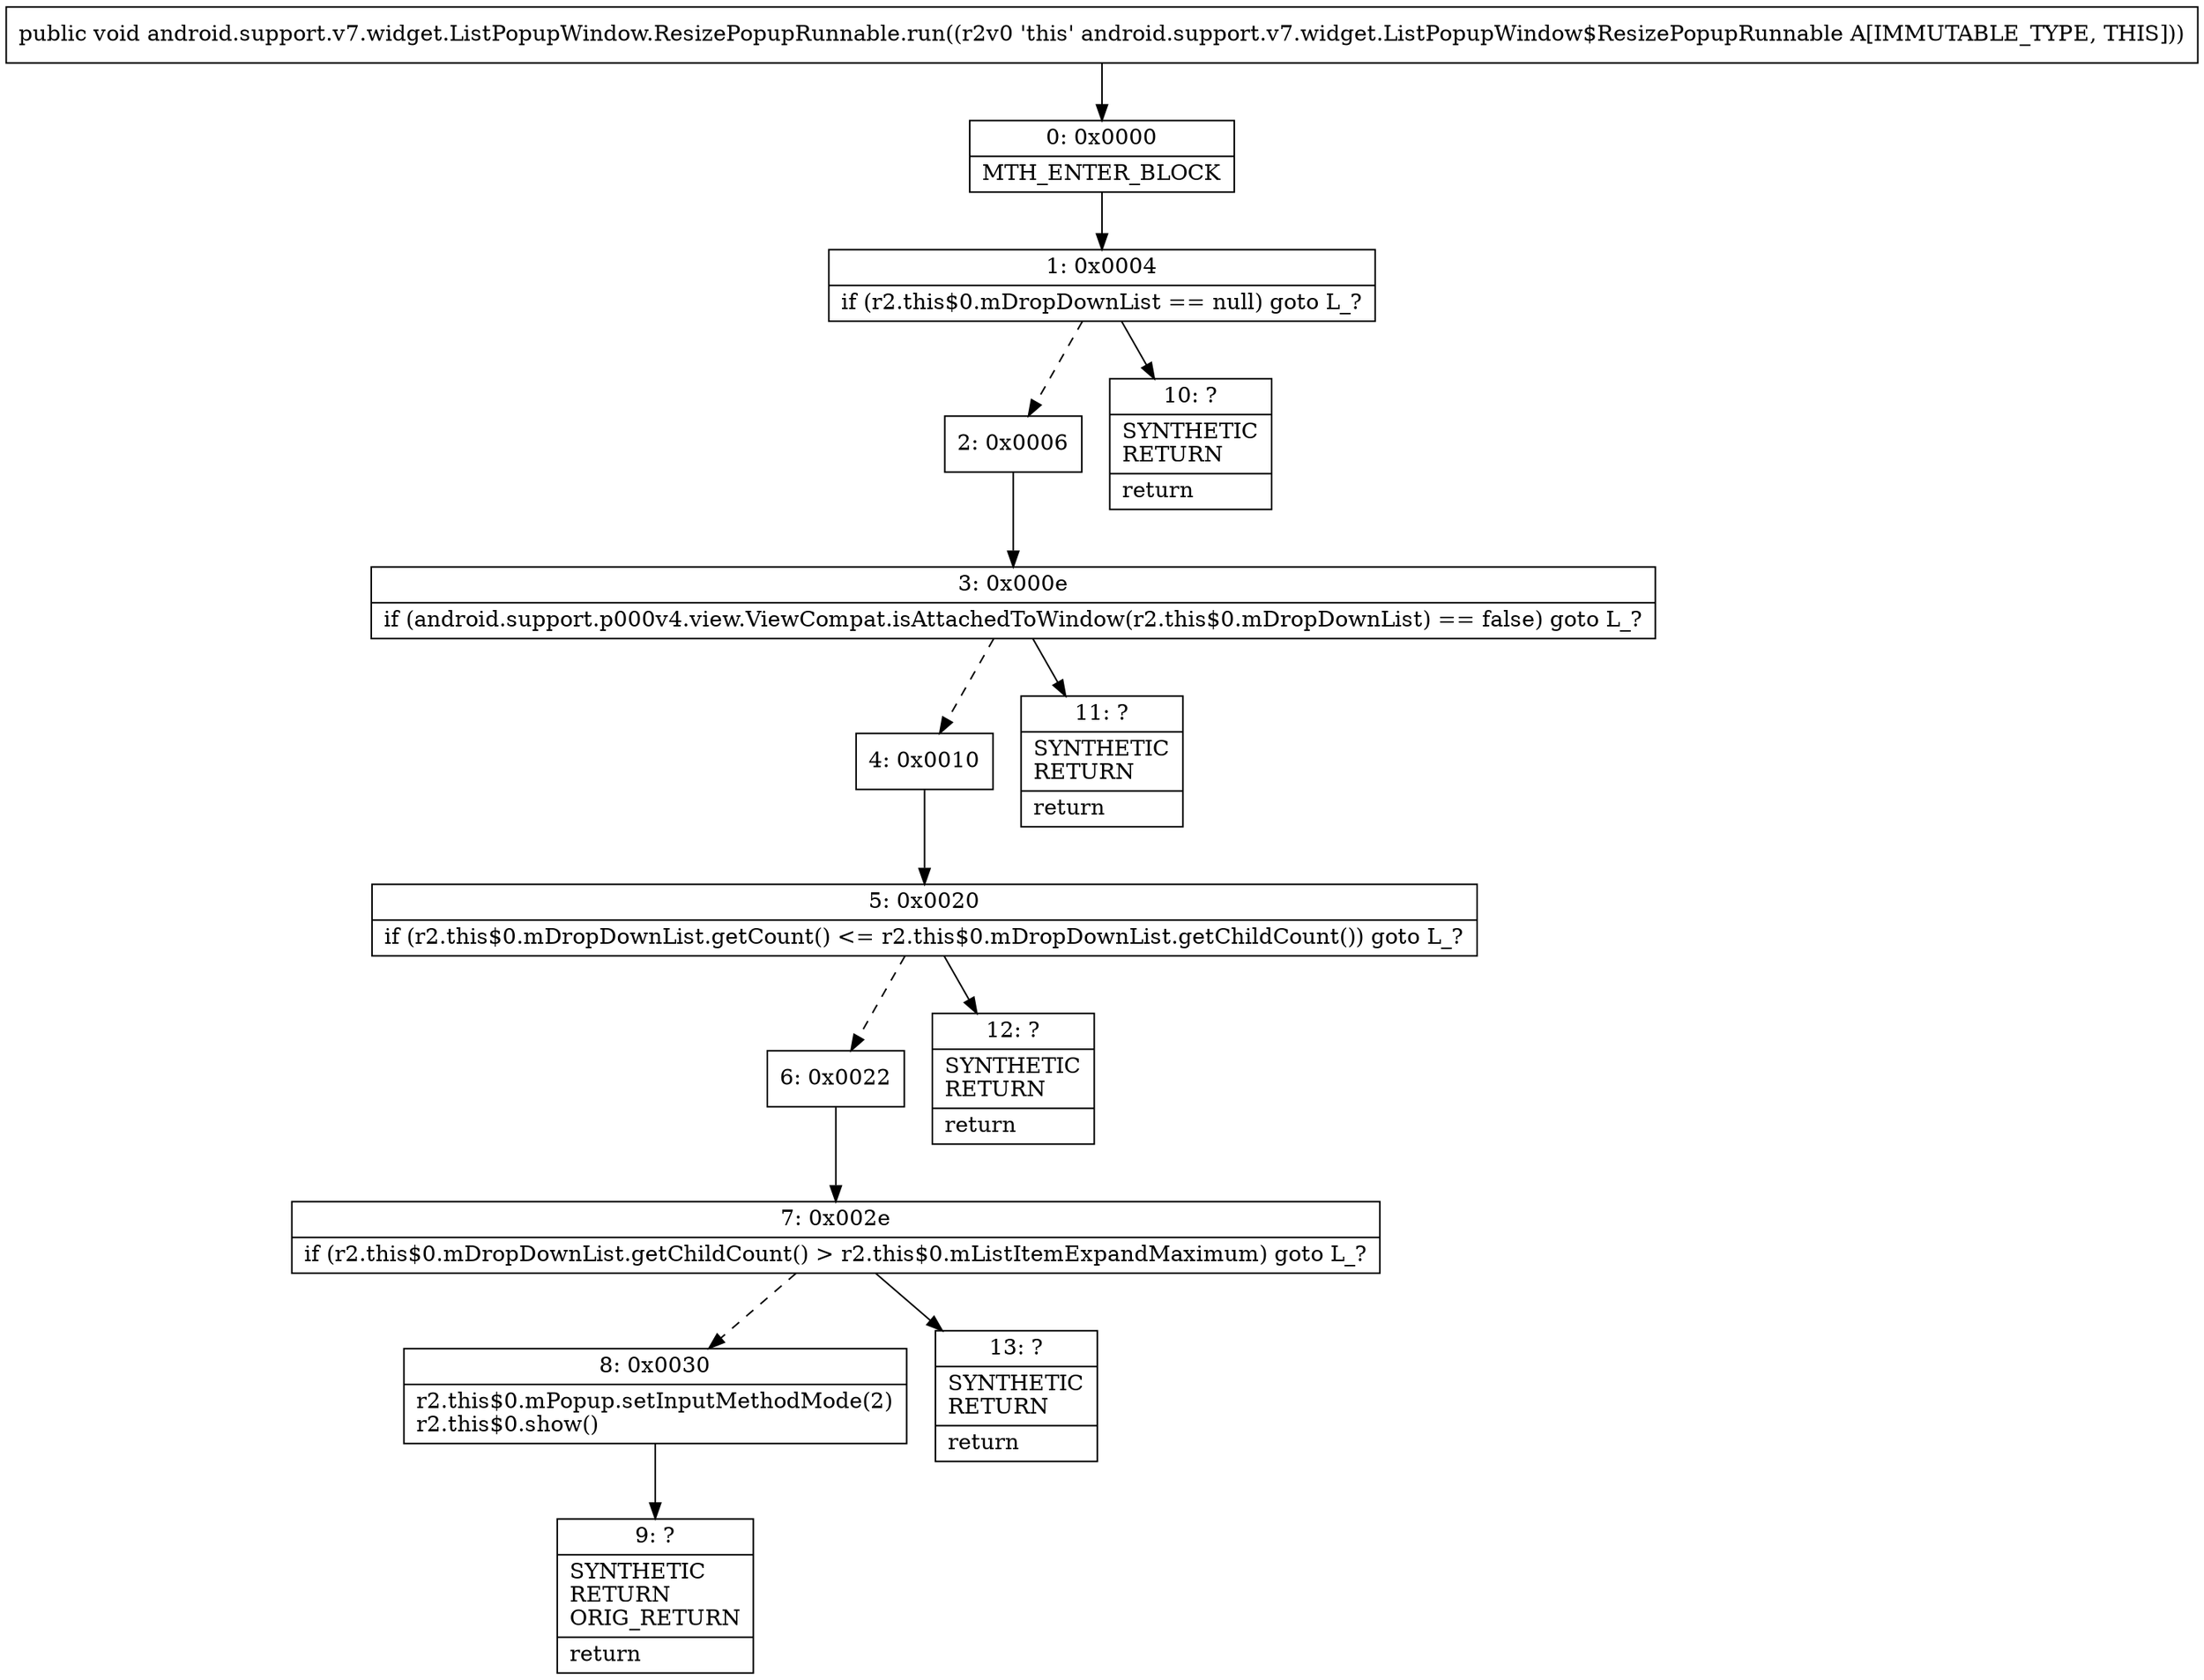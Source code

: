 digraph "CFG forandroid.support.v7.widget.ListPopupWindow.ResizePopupRunnable.run()V" {
Node_0 [shape=record,label="{0\:\ 0x0000|MTH_ENTER_BLOCK\l}"];
Node_1 [shape=record,label="{1\:\ 0x0004|if (r2.this$0.mDropDownList == null) goto L_?\l}"];
Node_2 [shape=record,label="{2\:\ 0x0006}"];
Node_3 [shape=record,label="{3\:\ 0x000e|if (android.support.p000v4.view.ViewCompat.isAttachedToWindow(r2.this$0.mDropDownList) == false) goto L_?\l}"];
Node_4 [shape=record,label="{4\:\ 0x0010}"];
Node_5 [shape=record,label="{5\:\ 0x0020|if (r2.this$0.mDropDownList.getCount() \<= r2.this$0.mDropDownList.getChildCount()) goto L_?\l}"];
Node_6 [shape=record,label="{6\:\ 0x0022}"];
Node_7 [shape=record,label="{7\:\ 0x002e|if (r2.this$0.mDropDownList.getChildCount() \> r2.this$0.mListItemExpandMaximum) goto L_?\l}"];
Node_8 [shape=record,label="{8\:\ 0x0030|r2.this$0.mPopup.setInputMethodMode(2)\lr2.this$0.show()\l}"];
Node_9 [shape=record,label="{9\:\ ?|SYNTHETIC\lRETURN\lORIG_RETURN\l|return\l}"];
Node_10 [shape=record,label="{10\:\ ?|SYNTHETIC\lRETURN\l|return\l}"];
Node_11 [shape=record,label="{11\:\ ?|SYNTHETIC\lRETURN\l|return\l}"];
Node_12 [shape=record,label="{12\:\ ?|SYNTHETIC\lRETURN\l|return\l}"];
Node_13 [shape=record,label="{13\:\ ?|SYNTHETIC\lRETURN\l|return\l}"];
MethodNode[shape=record,label="{public void android.support.v7.widget.ListPopupWindow.ResizePopupRunnable.run((r2v0 'this' android.support.v7.widget.ListPopupWindow$ResizePopupRunnable A[IMMUTABLE_TYPE, THIS])) }"];
MethodNode -> Node_0;
Node_0 -> Node_1;
Node_1 -> Node_2[style=dashed];
Node_1 -> Node_10;
Node_2 -> Node_3;
Node_3 -> Node_4[style=dashed];
Node_3 -> Node_11;
Node_4 -> Node_5;
Node_5 -> Node_6[style=dashed];
Node_5 -> Node_12;
Node_6 -> Node_7;
Node_7 -> Node_8[style=dashed];
Node_7 -> Node_13;
Node_8 -> Node_9;
}

